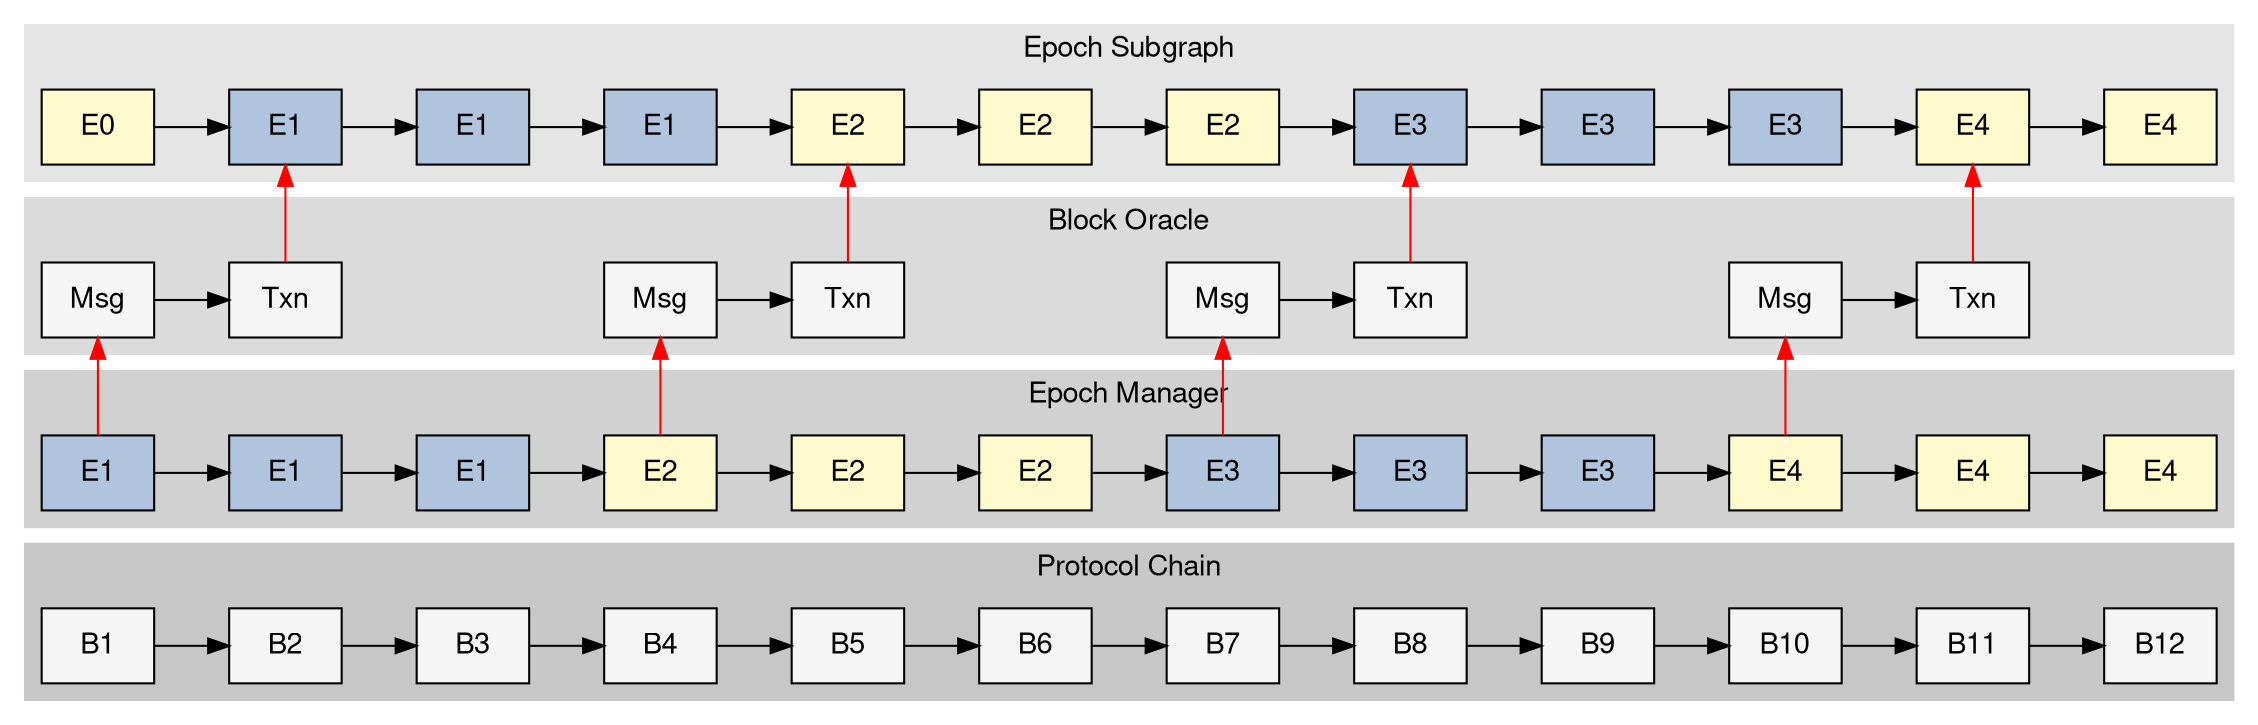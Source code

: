 digraph trigger_message {
    // General Graph Display
    newrank=true;
    rankdir=LR
    fontname="Helvetica,Arial,sans-serif"
    edge [fontname="Helvetica,Arial,sans-serif"]
    node [fontname="Helvetica,Arial,sans-serif", shape=rect,
          style=filled, fillcolor="whitesmoke"]

    // Protocol Chain Blocks
    MB1  [label="B1"]
    MB2  [label="B2"]
    MB3  [label="B3"]
    MB4  [label="B4"]
    MB5  [label="B5"]
    MB6  [label="B6"]
    MB7  [label="B7"]
    MB8  [label="B8"]
    MB9  [label="B9"]
    MB10 [label="B10"]
    MB11 [label="B11"]
    MB12 [label="B12"]

    // Epoch Manager Nodes
    MEB1  [label="E1", fillcolor=lightsteelblue]
    MEB2  [label="E1", fillcolor=lightsteelblue]
    MEB3  [label="E1", fillcolor=lightsteelblue]
    MEB4  [label="E2", fillcolor=lemonchiffon]
    MEB5  [label="E2", fillcolor=lemonchiffon]
    MEB6  [label="E2", fillcolor=lemonchiffon]
    MEB7  [label="E3", fillcolor=lightsteelblue]
    MEB8  [label="E3", fillcolor=lightsteelblue]
    MEB9  [label="E3", fillcolor=lightsteelblue]
    MEB10 [label="E4", fillcolor=lemonchiffon]
    MEB11 [label="E4", fillcolor=lemonchiffon]
    MEB12 [label="E4", fillcolor=lemonchiffon]

    // Block Oracle Nodes
    BM0 [label="Msg"]
    BT0 [label="Txn"]
    BM1 [label="Msg"]
    BT1 [label="Txn"]
    BM2 [label="Msg"]
    BT2 [label="Txn"]
    BM3 [label="Msg"]
    BT3 [label="Txn"]

    // Epoch Subgraph Nodes
    SEB1  [label="E0", fillcolor="lemonchiffon"]
    SEB2  [label="E1", fillcolor=lightsteelblue]
    SEB3  [label="E1", fillcolor=lightsteelblue]
    SEB4  [label="E1", fillcolor=lightsteelblue]
    SEB5  [label="E2", fillcolor=lemonchiffon]
    SEB6  [label="E2", fillcolor=lemonchiffon]
    SEB7  [label="E2", fillcolor=lemonchiffon]
    SEB8  [label="E3", fillcolor=lightsteelblue]
    SEB9  [label="E3", fillcolor=lightsteelblue]
    SEB10 [label="E3", fillcolor=lightsteelblue]
    SEB11 [label="E4", fillcolor=lemonchiffon]
    SEB12 [label="E4", fillcolor=lemonchiffon]

    subgraph cluster_protocol_chain {
        label="Protocol Chain"
        style=filled
        color=grey78
        MB1 -> MB2 -> MB3 -> MB4 -> MB5 -> MB6 -> MB7 -> MB8 -> MB9 -> MB10 -> MB11 -> MB12
    }

    subgraph cluster_epoch_manager {
        label="Epoch Manager"
        style=filled
        color=grey82
        MEB1 -> MEB2 -> MEB3 -> MEB4 -> MEB5 -> MEB6 -> MEB7 -> MEB8 -> MEB9 -> MEB10 -> MEB11 -> MEB12
    }

    subgraph cluster_block_oracle {
        label="Block Oracle"
        style=filled
        color=grey86
        BM0 -> BT0
        BM1 -> BT1
        BM2 -> BT2
        BM3 -> BT3
        PHANTOM [label="", style=invis]
    }

    subgraph cluster_epoch {
        label="Epoch Subgraph"
        style=filled
        color=grey90
        SEB1 -> SEB2 -> SEB3 -> SEB4 -> SEB5 -> SEB6 -> SEB7 -> SEB8 -> SEB9 -> SEB10 -> SEB11 -> SEB12
    }

    // Alignment
    { rank=same; MB1;  MEB1; SEB1; }
    { rank=same; MB2;  MEB2; SEB2; }
    { rank=same; MB3;  MEB3; SEB3; }
    { rank=same; MB4;  MEB4; SEB4; }
    { rank=same; MB5;  MEB5; SEB5; }
    { rank=same; MB6;  MEB6; SEB6; }
    { rank=same; MB7;  MEB7; SEB7; }
    { rank=same; MB8;  MEB8; SEB8; }
    { rank=same; MB9;  MEB9; SEB9; }
    { rank=same; MB10; MEB10; SEB10; }
    { rank=same; MB11; MEB11; SEB11; }
    { rank=same; MB12; MEB12; SEB12; PHANTOM}


    {rank=same; BM0; MB1}
    {rank=same; BT0; MB2}
    {rank=same; BM1; MB4}
    {rank=same; BT1; MB5}
    {rank=same; BM2; MB7}
    {rank=same; BT2; MB8}
    {rank=same; BM3; MB10}
    {rank=same; BT3; MB11}

    // Triggers
    MEB1  -> BM0 [color=red]
    MEB4  -> BM1 [color=red]
    MEB7  -> BM2 [color=red]
    MEB10 -> BM3 [color=red]

    BT0 -> SEB2  [color=red]
    BT1 -> SEB5  [color=red]
    BT2 -> SEB8  [color=red]
    BT3 -> SEB11 [color=red]

}
